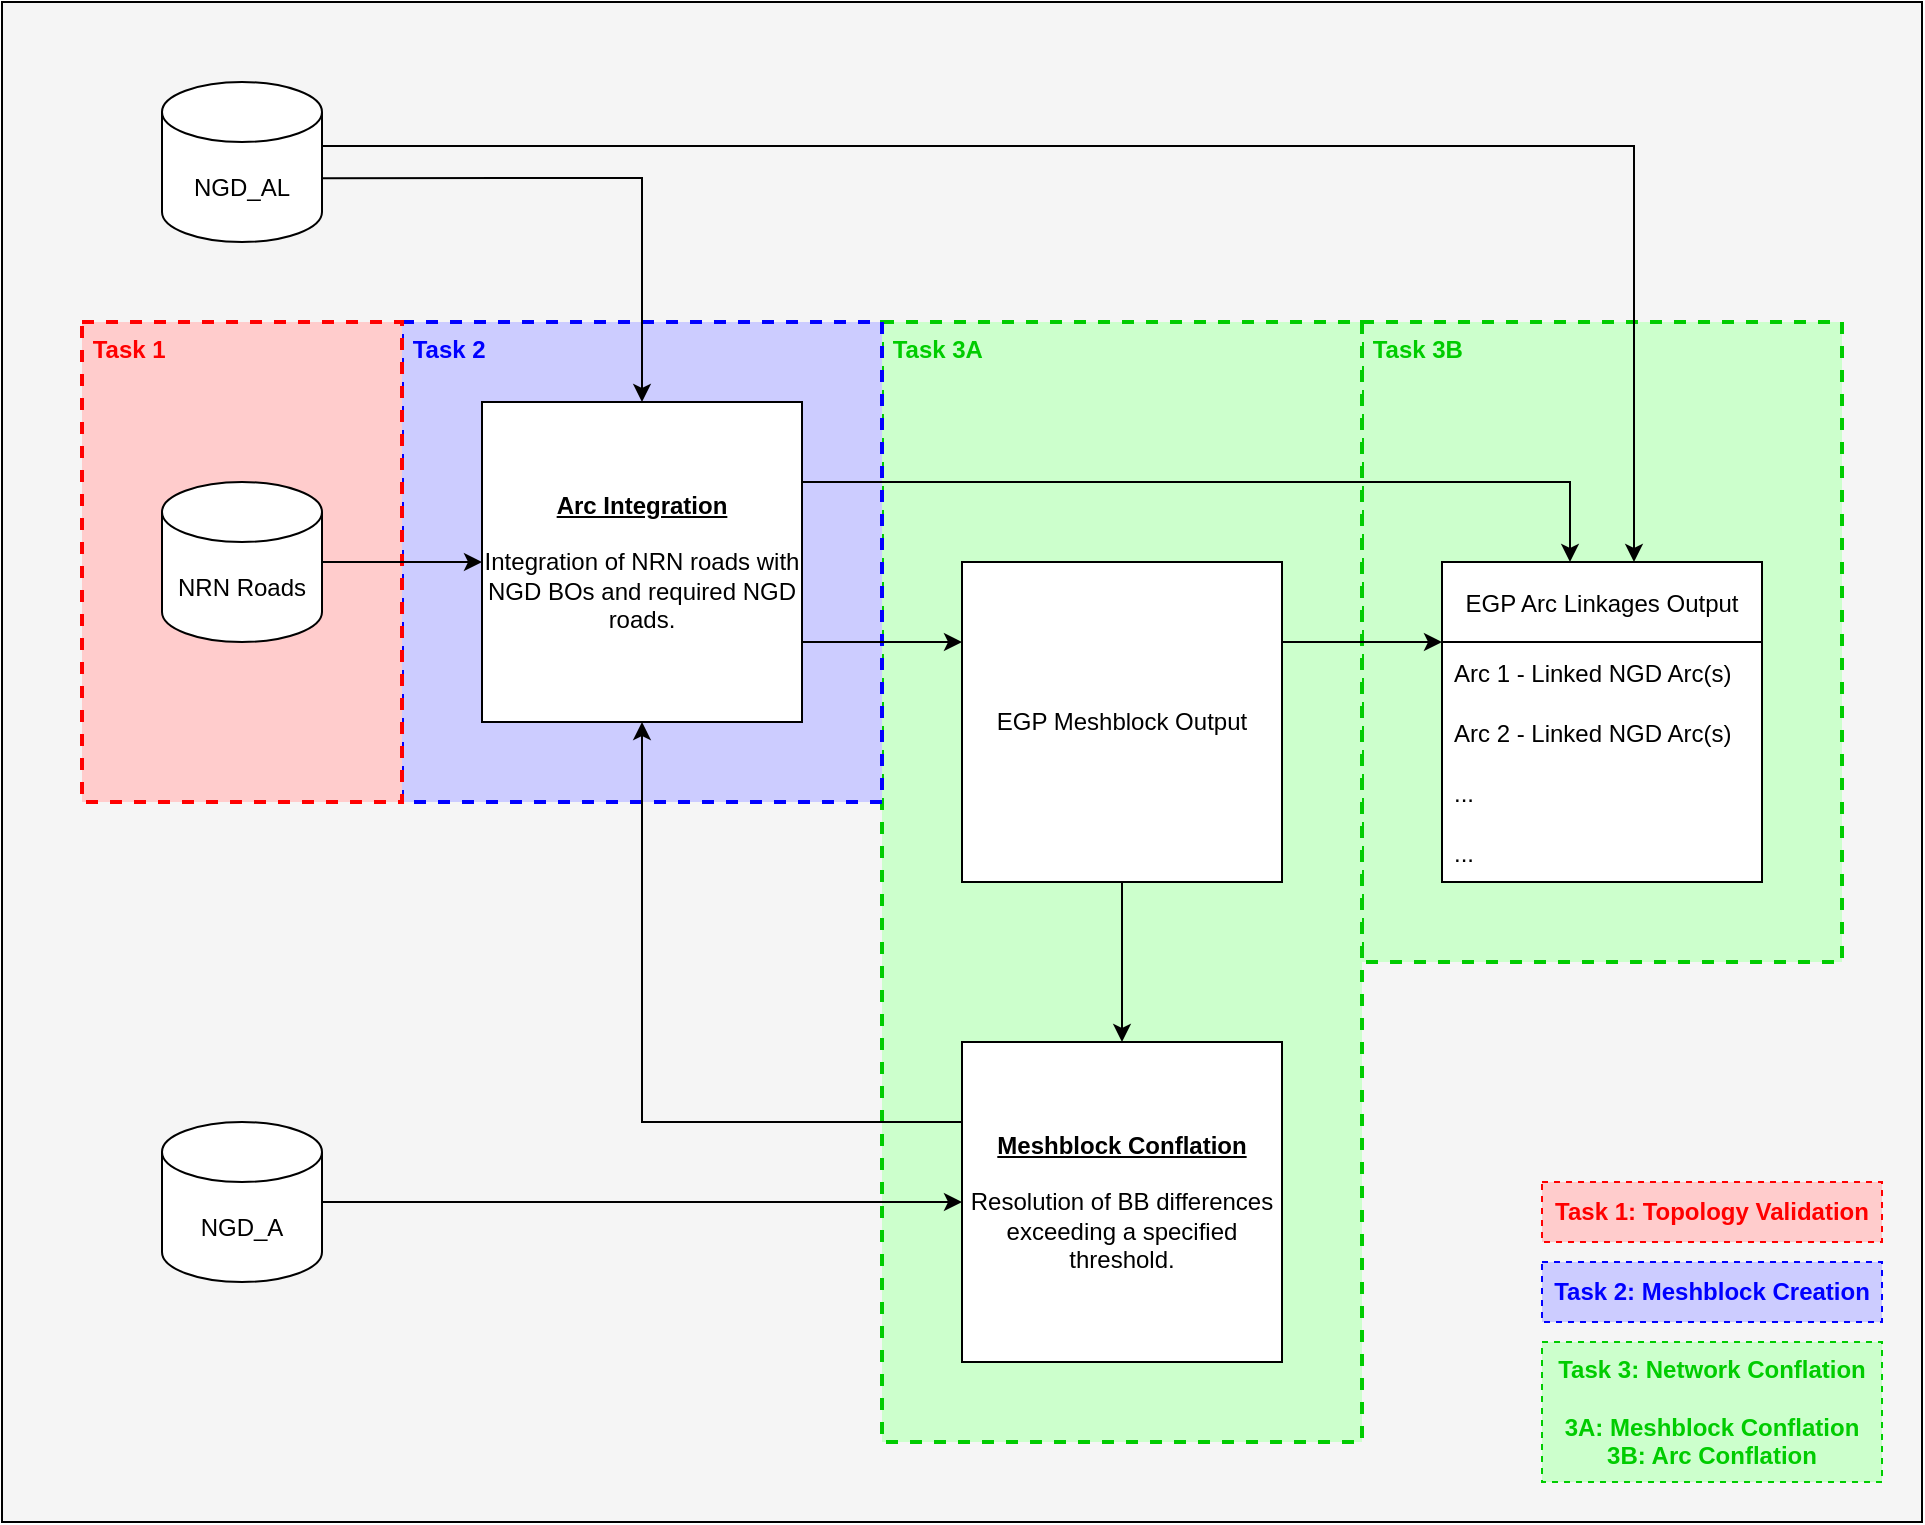 <mxfile version="16.6.4" type="device"><diagram id="2I_C3wh3Eibh6Ix_8F2d" name="Page-1"><mxGraphModel dx="1422" dy="802" grid="1" gridSize="10" guides="1" tooltips="1" connect="1" arrows="1" fold="1" page="1" pageScale="1" pageWidth="1100" pageHeight="850" math="0" shadow="0"><root><mxCell id="0"/><mxCell id="1" parent="0"/><mxCell id="1tBJTQMAdvno6EjRw5n7-53" value="" style="rounded=0;whiteSpace=wrap;html=1;strokeColor=#000000;strokeWidth=1;fillColor=#F5F5F5;" vertex="1" parent="1"><mxGeometry y="40" width="960" height="760" as="geometry"/></mxCell><mxCell id="1tBJTQMAdvno6EjRw5n7-50" value="&amp;nbsp;Task 3B" style="rounded=0;whiteSpace=wrap;html=1;dashed=1;strokeColor=#00CC00;strokeWidth=2;fillColor=#CCFFCC;align=left;verticalAlign=top;fontStyle=1;fontColor=#00CC00;" vertex="1" parent="1"><mxGeometry x="680" y="200" width="240" height="320" as="geometry"/></mxCell><mxCell id="1tBJTQMAdvno6EjRw5n7-46" value="&amp;nbsp;Task 3A" style="rounded=0;whiteSpace=wrap;html=1;dashed=1;strokeColor=#00CC00;strokeWidth=2;fillColor=#CCFFCC;align=left;verticalAlign=top;fontColor=#00CC00;fontStyle=1" vertex="1" parent="1"><mxGeometry x="440" y="200" width="240" height="560" as="geometry"/></mxCell><mxCell id="1tBJTQMAdvno6EjRw5n7-15" value="&lt;b&gt;&amp;nbsp;Task 2&lt;/b&gt;" style="rounded=0;whiteSpace=wrap;html=1;dashed=1;strokeColor=#0000FF;strokeWidth=2;fillColor=#CCCCFF;align=left;verticalAlign=top;fontColor=#0000FF;" vertex="1" parent="1"><mxGeometry x="200" y="200" width="240" height="240" as="geometry"/></mxCell><mxCell id="1tBJTQMAdvno6EjRw5n7-14" value="&lt;b&gt;&lt;font color=&quot;#ff0000&quot;&gt;&amp;nbsp;Task 1&lt;/font&gt;&lt;/b&gt;" style="rounded=0;whiteSpace=wrap;html=1;dashed=1;strokeColor=#FF0000;strokeWidth=2;fillColor=#FFCCCC;align=left;verticalAlign=top;" vertex="1" parent="1"><mxGeometry x="40" y="200" width="160" height="240" as="geometry"/></mxCell><mxCell id="1tBJTQMAdvno6EjRw5n7-1" value="NRN Roads" style="shape=cylinder3;whiteSpace=wrap;html=1;boundedLbl=1;backgroundOutline=1;size=15;" vertex="1" parent="1"><mxGeometry x="80" y="280" width="80" height="80" as="geometry"/></mxCell><mxCell id="1tBJTQMAdvno6EjRw5n7-39" style="edgeStyle=orthogonalEdgeStyle;rounded=0;orthogonalLoop=1;jettySize=auto;html=1;entryX=0.6;entryY=0;entryDx=0;entryDy=0;entryPerimeter=0;exitX=0.99;exitY=0.4;exitDx=0;exitDy=0;exitPerimeter=0;" edge="1" parent="1" source="1tBJTQMAdvno6EjRw5n7-2" target="1tBJTQMAdvno6EjRw5n7-21"><mxGeometry relative="1" as="geometry"><mxPoint x="460" y="120" as="targetPoint"/><Array as="points"><mxPoint x="816" y="112"/></Array></mxGeometry></mxCell><mxCell id="1tBJTQMAdvno6EjRw5n7-2" value="NGD_AL" style="shape=cylinder3;whiteSpace=wrap;html=1;boundedLbl=1;backgroundOutline=1;size=15;" vertex="1" parent="1"><mxGeometry x="80" y="80" width="80" height="80" as="geometry"/></mxCell><mxCell id="1tBJTQMAdvno6EjRw5n7-37" style="edgeStyle=orthogonalEdgeStyle;rounded=0;orthogonalLoop=1;jettySize=auto;html=1;entryX=0;entryY=0.5;entryDx=0;entryDy=0;" edge="1" parent="1" source="1tBJTQMAdvno6EjRw5n7-3" target="1tBJTQMAdvno6EjRw5n7-17"><mxGeometry relative="1" as="geometry"><Array as="points"><mxPoint x="370" y="640"/><mxPoint x="370" y="640"/></Array></mxGeometry></mxCell><mxCell id="1tBJTQMAdvno6EjRw5n7-3" value="NGD_A" style="shape=cylinder3;whiteSpace=wrap;html=1;boundedLbl=1;backgroundOutline=1;size=15;" vertex="1" parent="1"><mxGeometry x="80" y="600" width="80" height="80" as="geometry"/></mxCell><mxCell id="1tBJTQMAdvno6EjRw5n7-6" value="&lt;b&gt;&lt;u&gt;Arc Integration&lt;/u&gt;&lt;/b&gt;&lt;br&gt;&lt;br&gt;Integration of NRN roads with NGD BOs and required NGD roads." style="whiteSpace=wrap;html=1;aspect=fixed;strokeColor=#000000;strokeWidth=1;fillColor=default;" vertex="1" parent="1"><mxGeometry x="240" y="240" width="160" height="160" as="geometry"/></mxCell><mxCell id="1tBJTQMAdvno6EjRw5n7-12" value="" style="endArrow=classic;html=1;rounded=0;entryX=0.5;entryY=0;entryDx=0;entryDy=0;exitX=1.003;exitY=0.601;exitDx=0;exitDy=0;exitPerimeter=0;" edge="1" parent="1" source="1tBJTQMAdvno6EjRw5n7-2" target="1tBJTQMAdvno6EjRw5n7-6"><mxGeometry width="50" height="50" relative="1" as="geometry"><mxPoint x="440" y="150" as="sourcePoint"/><mxPoint x="170" y="510" as="targetPoint"/><Array as="points"><mxPoint x="320" y="128"/></Array></mxGeometry></mxCell><mxCell id="1tBJTQMAdvno6EjRw5n7-13" value="" style="endArrow=classic;html=1;rounded=0;exitX=1;exitY=0.5;exitDx=0;exitDy=0;exitPerimeter=0;entryX=0;entryY=0.5;entryDx=0;entryDy=0;" edge="1" parent="1" source="1tBJTQMAdvno6EjRw5n7-1" target="1tBJTQMAdvno6EjRw5n7-6"><mxGeometry width="50" height="50" relative="1" as="geometry"><mxPoint x="250" y="290" as="sourcePoint"/><mxPoint x="230" y="450" as="targetPoint"/></mxGeometry></mxCell><mxCell id="1tBJTQMAdvno6EjRw5n7-36" value="" style="edgeStyle=orthogonalEdgeStyle;rounded=0;orthogonalLoop=1;jettySize=auto;html=1;exitX=0.5;exitY=1;exitDx=0;exitDy=0;" edge="1" parent="1" source="1tBJTQMAdvno6EjRw5n7-16" target="1tBJTQMAdvno6EjRw5n7-17"><mxGeometry relative="1" as="geometry"/></mxCell><mxCell id="1tBJTQMAdvno6EjRw5n7-16" value="EGP Meshblock Output" style="whiteSpace=wrap;html=1;aspect=fixed;strokeColor=#000000;strokeWidth=1;fillColor=default;" vertex="1" parent="1"><mxGeometry x="480" y="320" width="160" height="160" as="geometry"/></mxCell><mxCell id="1tBJTQMAdvno6EjRw5n7-17" value="&lt;u&gt;&lt;b&gt;Meshblock Conflation&lt;/b&gt;&lt;/u&gt;&lt;br&gt;&lt;br&gt;Resolution of BB differences exceeding a specified threshold." style="whiteSpace=wrap;html=1;aspect=fixed;strokeColor=#000000;strokeWidth=1;fillColor=default;" vertex="1" parent="1"><mxGeometry x="480" y="560" width="160" height="160" as="geometry"/></mxCell><mxCell id="1tBJTQMAdvno6EjRw5n7-21" value="EGP Arc Linkages Output" style="swimlane;fontStyle=0;childLayout=stackLayout;horizontal=1;startSize=40;horizontalStack=0;resizeParent=1;resizeParentMax=0;resizeLast=0;collapsible=1;marginBottom=0;strokeColor=#000000;strokeWidth=1;fillColor=default;swimlaneFillColor=#FFFFFF;" vertex="1" parent="1"><mxGeometry x="720" y="320" width="160" height="160" as="geometry"/></mxCell><mxCell id="1tBJTQMAdvno6EjRw5n7-22" value="Arc 1 - Linked NGD Arc(s)" style="text;strokeColor=none;fillColor=none;align=left;verticalAlign=middle;spacingLeft=4;spacingRight=4;overflow=hidden;points=[[0,0.5],[1,0.5]];portConstraint=eastwest;rotatable=0;dashed=1;" vertex="1" parent="1tBJTQMAdvno6EjRw5n7-21"><mxGeometry y="40" width="160" height="30" as="geometry"/></mxCell><mxCell id="1tBJTQMAdvno6EjRw5n7-23" value="Arc 2 - Linked NGD Arc(s)" style="text;strokeColor=none;fillColor=none;align=left;verticalAlign=middle;spacingLeft=4;spacingRight=4;overflow=hidden;points=[[0,0.5],[1,0.5]];portConstraint=eastwest;rotatable=0;dashed=1;" vertex="1" parent="1tBJTQMAdvno6EjRw5n7-21"><mxGeometry y="70" width="160" height="30" as="geometry"/></mxCell><mxCell id="1tBJTQMAdvno6EjRw5n7-24" value="..." style="text;strokeColor=none;fillColor=none;align=left;verticalAlign=middle;spacingLeft=4;spacingRight=4;overflow=hidden;points=[[0,0.5],[1,0.5]];portConstraint=eastwest;rotatable=0;dashed=1;" vertex="1" parent="1tBJTQMAdvno6EjRw5n7-21"><mxGeometry y="100" width="160" height="30" as="geometry"/></mxCell><mxCell id="1tBJTQMAdvno6EjRw5n7-25" value="..." style="text;strokeColor=none;fillColor=none;align=left;verticalAlign=middle;spacingLeft=4;spacingRight=4;overflow=hidden;points=[[0,0.5],[1,0.5]];portConstraint=eastwest;rotatable=0;dashed=1;" vertex="1" parent="1tBJTQMAdvno6EjRw5n7-21"><mxGeometry y="130" width="160" height="30" as="geometry"/></mxCell><mxCell id="1tBJTQMAdvno6EjRw5n7-35" value="" style="endArrow=classic;html=1;rounded=0;entryX=0;entryY=0.25;entryDx=0;entryDy=0;exitX=1;exitY=0.75;exitDx=0;exitDy=0;" edge="1" parent="1" source="1tBJTQMAdvno6EjRw5n7-6" target="1tBJTQMAdvno6EjRw5n7-16"><mxGeometry width="50" height="50" relative="1" as="geometry"><mxPoint x="400" y="310" as="sourcePoint"/><mxPoint x="450" y="260" as="targetPoint"/><Array as="points"/></mxGeometry></mxCell><mxCell id="1tBJTQMAdvno6EjRw5n7-44" value="" style="endArrow=classic;html=1;rounded=0;exitX=0;exitY=0.25;exitDx=0;exitDy=0;entryX=0.5;entryY=1;entryDx=0;entryDy=0;" edge="1" parent="1" source="1tBJTQMAdvno6EjRw5n7-17" target="1tBJTQMAdvno6EjRw5n7-6"><mxGeometry width="50" height="50" relative="1" as="geometry"><mxPoint x="400" y="490" as="sourcePoint"/><mxPoint x="319.995" y="540" as="targetPoint"/><Array as="points"><mxPoint x="320" y="600"/></Array></mxGeometry></mxCell><mxCell id="1tBJTQMAdvno6EjRw5n7-51" value="" style="endArrow=classic;html=1;rounded=0;exitX=1;exitY=0.25;exitDx=0;exitDy=0;entryX=0.4;entryY=0;entryDx=0;entryDy=0;entryPerimeter=0;" edge="1" parent="1" source="1tBJTQMAdvno6EjRw5n7-6" target="1tBJTQMAdvno6EjRw5n7-21"><mxGeometry width="50" height="50" relative="1" as="geometry"><mxPoint x="670" y="470" as="sourcePoint"/><mxPoint x="710" y="240" as="targetPoint"/><Array as="points"><mxPoint x="784" y="280"/></Array></mxGeometry></mxCell><mxCell id="1tBJTQMAdvno6EjRw5n7-52" value="" style="endArrow=classic;html=1;rounded=0;exitX=1;exitY=0.25;exitDx=0;exitDy=0;entryX=0;entryY=0;entryDx=0;entryDy=0;entryPerimeter=0;" edge="1" parent="1" source="1tBJTQMAdvno6EjRw5n7-16" target="1tBJTQMAdvno6EjRw5n7-22"><mxGeometry width="50" height="50" relative="1" as="geometry"><mxPoint x="670" y="450" as="sourcePoint"/><mxPoint x="720" y="400" as="targetPoint"/></mxGeometry></mxCell><mxCell id="1tBJTQMAdvno6EjRw5n7-56" value="&lt;font color=&quot;#00cc00&quot;&gt;&lt;b&gt;Task 3: Network Conflation&lt;br&gt;&lt;br&gt;&lt;/b&gt;&lt;b&gt;3A: Meshblock Conflation&lt;/b&gt;&lt;b&gt;&lt;br&gt;&lt;/b&gt;&lt;b&gt;3B: Arc Conflation&lt;/b&gt;&lt;/font&gt;&lt;b&gt;&lt;br&gt;&lt;/b&gt;" style="rounded=0;whiteSpace=wrap;html=1;fontColor=#FF0000;strokeColor=#00CC00;strokeWidth=1;fillColor=#CCFFCC;dashed=1;verticalAlign=middle;" vertex="1" parent="1"><mxGeometry x="770" y="710" width="170" height="70" as="geometry"/></mxCell><mxCell id="1tBJTQMAdvno6EjRw5n7-57" value="&lt;b&gt;&lt;font color=&quot;#0000ff&quot;&gt;Task 2: Meshblock Creation&lt;/font&gt;&lt;/b&gt;" style="rounded=0;whiteSpace=wrap;html=1;fontColor=#FF0000;strokeColor=#0000FF;strokeWidth=1;fillColor=#CCCCFF;dashed=1;verticalAlign=middle;" vertex="1" parent="1"><mxGeometry x="770" y="670" width="170" height="30" as="geometry"/></mxCell><mxCell id="1tBJTQMAdvno6EjRw5n7-59" value="&lt;b&gt;Task 1: Topology Validation&lt;/b&gt;" style="rounded=0;whiteSpace=wrap;html=1;fontColor=#FF0000;strokeColor=#FF0000;strokeWidth=1;fillColor=#FFCCCC;dashed=1;verticalAlign=middle;" vertex="1" parent="1"><mxGeometry x="770" y="630" width="170" height="30" as="geometry"/></mxCell></root></mxGraphModel></diagram></mxfile>